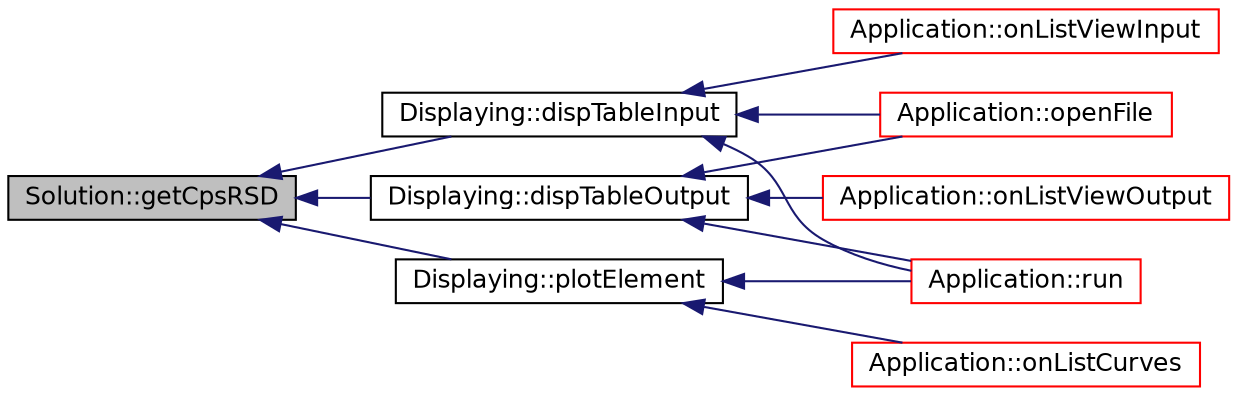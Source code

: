 digraph "Solution::getCpsRSD"
{
 // INTERACTIVE_SVG=YES
  edge [fontname="Helvetica",fontsize="12",labelfontname="Helvetica",labelfontsize="12"];
  node [fontname="Helvetica",fontsize="12",shape=record];
  rankdir="LR";
  Node1 [label="Solution::getCpsRSD",height=0.2,width=0.4,color="black", fillcolor="grey75", style="filled" fontcolor="black"];
  Node1 -> Node2 [dir="back",color="midnightblue",fontsize="12",style="solid",fontname="Helvetica"];
  Node2 [label="Displaying::dispTableInput",height=0.2,width=0.4,color="black", fillcolor="white", style="filled",URL="$a00003.html#a30730fad4ea063bd1a253de59a279ecc",tooltip="displays input data on the input Table "];
  Node2 -> Node3 [dir="back",color="midnightblue",fontsize="12",style="solid",fontname="Helvetica"];
  Node3 [label="Application::onListViewInput",height=0.2,width=0.4,color="red", fillcolor="white", style="filled",URL="$a00001.html#a046e614292cb3c01bf90568dbde70d0c",tooltip="Slot of clicking on Solutions list in input data view. "];
  Node2 -> Node4 [dir="back",color="midnightblue",fontsize="12",style="solid",fontname="Helvetica"];
  Node4 [label="Application::run",height=0.2,width=0.4,color="red", fillcolor="white", style="filled",URL="$a00001.html#a68965449404743bf1add056784d6cf81",tooltip="Slot of clicking on proceed button. "];
  Node2 -> Node5 [dir="back",color="midnightblue",fontsize="12",style="solid",fontname="Helvetica"];
  Node5 [label="Application::openFile",height=0.2,width=0.4,color="red", fillcolor="white", style="filled",URL="$a00001.html#ab7f9356b1eaa23c179500675d92a49d5",tooltip="Slot of clicking on open data file button. "];
  Node1 -> Node6 [dir="back",color="midnightblue",fontsize="12",style="solid",fontname="Helvetica"];
  Node6 [label="Displaying::dispTableOutput",height=0.2,width=0.4,color="black", fillcolor="white", style="filled",URL="$a00003.html#a773c819165ab712b4fd073ddddcd8695",tooltip="display output data on the output Table "];
  Node6 -> Node7 [dir="back",color="midnightblue",fontsize="12",style="solid",fontname="Helvetica"];
  Node7 [label="Application::onListViewOutput",height=0.2,width=0.4,color="red", fillcolor="white", style="filled",URL="$a00001.html#a8123f70b34dd0f69ba8ba756e23c0ce0",tooltip="Slot of clicking on Solutions list in output data view. "];
  Node6 -> Node4 [dir="back",color="midnightblue",fontsize="12",style="solid",fontname="Helvetica"];
  Node6 -> Node5 [dir="back",color="midnightblue",fontsize="12",style="solid",fontname="Helvetica"];
  Node1 -> Node8 [dir="back",color="midnightblue",fontsize="12",style="solid",fontname="Helvetica"];
  Node8 [label="Displaying::plotElement",height=0.2,width=0.4,color="black", fillcolor="white", style="filled",URL="$a00003.html#a2eb8d02c398ddd7708260ec230ceafcc",tooltip="Plots Calibration curves. "];
  Node8 -> Node9 [dir="back",color="midnightblue",fontsize="12",style="solid",fontname="Helvetica"];
  Node9 [label="Application::onListCurves",height=0.2,width=0.4,color="red", fillcolor="white", style="filled",URL="$a00001.html#a4c314b290d0ecc615133d5bf6799b710",tooltip="Slot of clicking on Elements list in Calibration curve view. "];
  Node8 -> Node4 [dir="back",color="midnightblue",fontsize="12",style="solid",fontname="Helvetica"];
}
